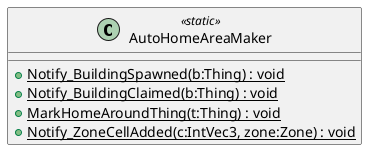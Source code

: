 @startuml
class AutoHomeAreaMaker <<static>> {
    + {static} Notify_BuildingSpawned(b:Thing) : void
    + {static} Notify_BuildingClaimed(b:Thing) : void
    + {static} MarkHomeAroundThing(t:Thing) : void
    + {static} Notify_ZoneCellAdded(c:IntVec3, zone:Zone) : void
}
@enduml
